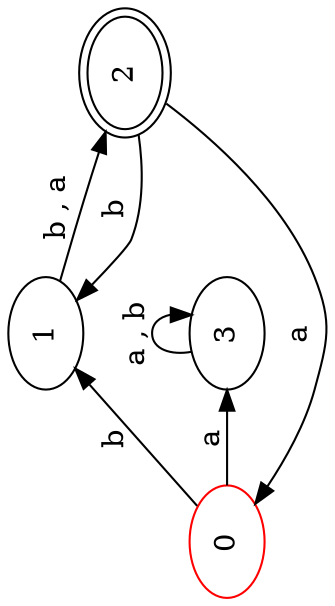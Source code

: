 digraph a { 
 graph [rotate = 90];
 rankdir=LR
0[ label ="0", color=red ];
0 -> 1 [ label = "b" ];
0 -> 3 [ label = "a" ];
1[ label ="1",];
1 -> 2 [ label = "b , a" ];
2[ label ="2",peripheries=2 ];
2 -> 1 [ label = "b" ];
2 -> 0 [ label = "a" ];
3[ label ="3",];
3 -> 3 [ label = "a , b" ];
}
